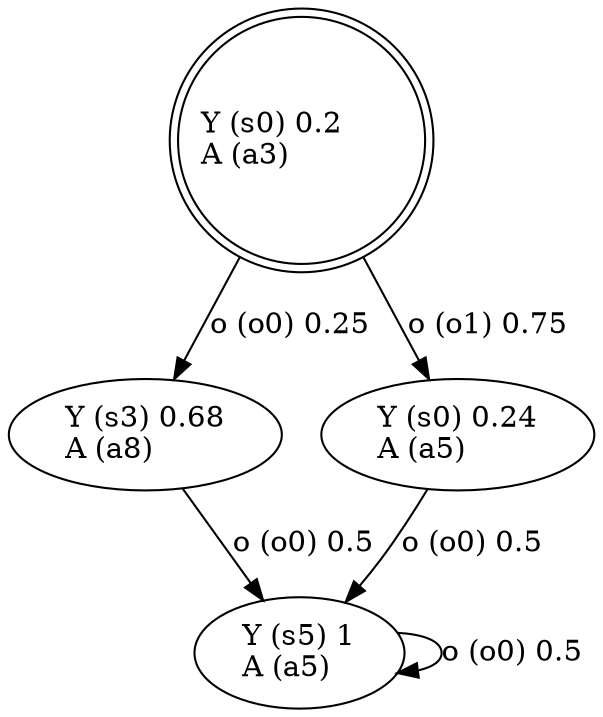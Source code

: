 digraph G
{
root [label="Y (s0) 0.2\lA (a3)\l" shape=doublecircle labeljust="l"];
x0row7 [label="Y (s3) 0.68\lA (a8)\l"];
x0row8 [label="Y (s0) 0.24\lA (a5)\l"];
x0row11 [label="Y (s5) 1\lA (a5)\l"];
root -> x0row7 [label="o (o0) 0.25\l"];
root -> x0row8 [label="o (o1) 0.75\l"];
x0row7 -> x0row11 [label="o (o0) 0.5\l"];
x0row11 -> x0row11 [label="o (o0) 0.5\l"];
x0row8 -> x0row11 [label="o (o0) 0.5\l"];
}
